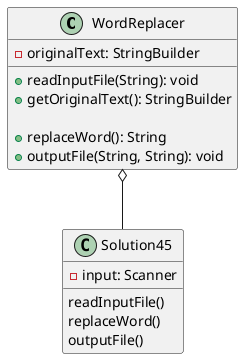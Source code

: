 /*
 *  UCF COP3330 Fall 2021 Assignment 4 Solutions
 *  Copyright 2021 first_name last_name
 */

@startuml
'https://plantuml.com/class-diagram

WordReplacer o--Solution45

class Solution45 {
    - input: Scanner

    'Create WordReplacer object to call methods

    readInputFile()
    replaceWord()
    outputFile()
}

class WordReplacer {
    - originalText: StringBuilder

    + readInputFile(String): void
    + getOriginalText(): StringBuilder

    + replaceWord(): String
    + outputFile(String, String): void
}

@enduml